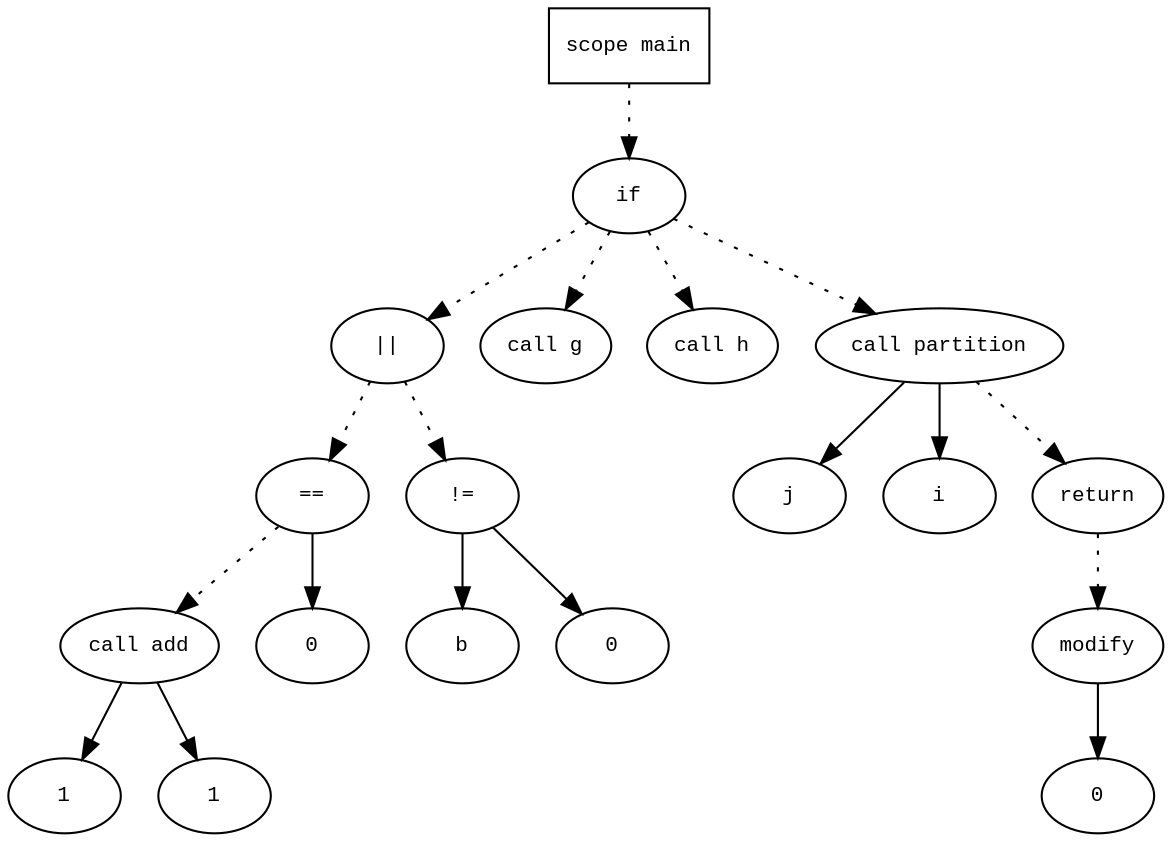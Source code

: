 digraph AST {
  graph [fontname="Times New Roman",fontsize=10];
  node  [fontname="Courier New",fontsize=10];
  edge  [fontname="Times New Roman",fontsize=10];

  node1 [label="scope main",shape=box];
  node2 [label="if",shape=ellipse];
  node1 -> node2 [style=dotted];
  node3 [label="||",shape=ellipse];
  node4 [label="==",shape=ellipse];
  node5 [label="call add",shape=ellipse];
  node6 [label="1",shape=ellipse];
  node5 -> node6;
  node7 [label="1",shape=ellipse];
  node5 -> node7;
  node4 -> node5 [style=dotted];
  node8 [label="0",shape=ellipse];
  node4 -> node8;
  node3 -> node4 [style=dotted];
  node9 [label="!=",shape=ellipse];
  node10 [label="b",shape=ellipse];
  node9 -> node10;
  node11 [label="0",shape=ellipse];
  node9 -> node11;
  node3 -> node9 [style=dotted];
  node2 -> node3 [style=dotted];
  node12 [label="call g",shape=ellipse];
  node2 -> node12 [style=dotted];
  node13 [label="call h",shape=ellipse];
  node2 -> node13 [style=dotted];
  node14 [label="call partition",shape=ellipse];
  node15 [label="j",shape=ellipse];
  node14 -> node15;
  node16 [label="i",shape=ellipse];
  node14 -> node16;
  node2 -> node14 [style=dotted];
  node17 [label="return",shape=ellipse];
  node18 [label="modify",shape=ellipse];
  node19 [label="0",shape=ellipse];
  node18 -> node19;
  node17 -> node18 [style=dotted];
  node14 -> node17 [style=dotted];
} 